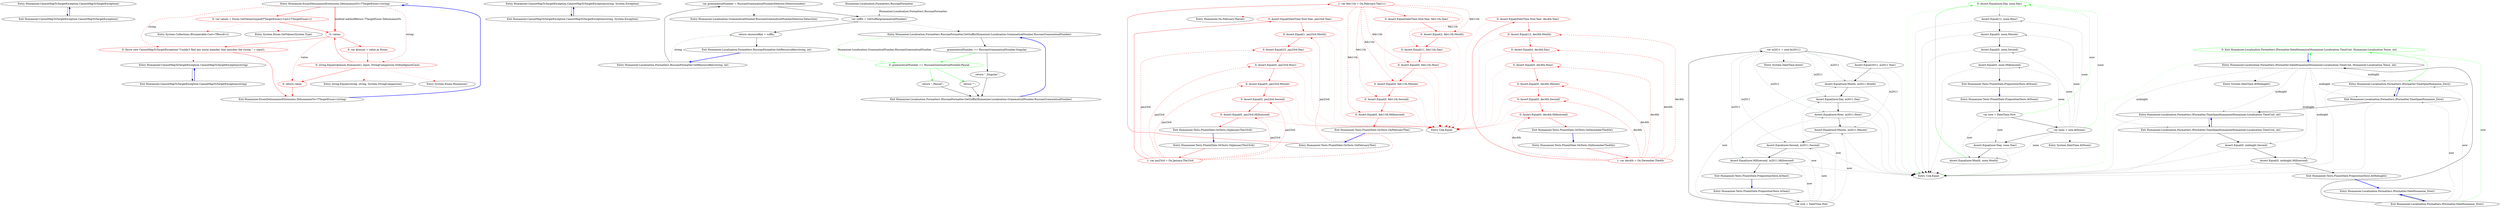 digraph  {
m0_13 [cluster="Humanizer.CannotMapToTargetException.CannotMapToTargetException()", file="EnumDehumanizeExtensions.cs", label="Entry Humanizer.CannotMapToTargetException.CannotMapToTargetException()", span="36-36"];
m0_14 [cluster="Humanizer.CannotMapToTargetException.CannotMapToTargetException()", file="EnumDehumanizeExtensions.cs", label="Exit Humanizer.CannotMapToTargetException.CannotMapToTargetException()", span="36-36"];
m0_0 [cluster="Humanizer.EnumDehumanizeExtensions.DehumanizeTo<TTargetEnum>(string)", file="EnumDehumanizeExtensions.cs", label="Entry Humanizer.EnumDehumanizeExtensions.DehumanizeTo<TTargetEnum>(string)", span="15-15"];
m0_1 [cluster="Humanizer.EnumDehumanizeExtensions.DehumanizeTo<TTargetEnum>(string)", color=red, community=0, file="EnumDehumanizeExtensions.cs", label="0: var values = Enum.GetValues(typeof(TTargetEnum)).Cast<TTargetEnum>()", span="18-18"];
m0_4 [cluster="Humanizer.EnumDehumanizeExtensions.DehumanizeTo<TTargetEnum>(string)", color=red, community=0, file="EnumDehumanizeExtensions.cs", label="0: string.Equals(@enum.Humanize(), input, StringComparison.OrdinalIgnoreCase)", span="23-23"];
m0_6 [cluster="Humanizer.EnumDehumanizeExtensions.DehumanizeTo<TTargetEnum>(string)", color=red, community=0, file="EnumDehumanizeExtensions.cs", label="0: throw new CannotMapToTargetException(''Couldn't find any enum member that matches the string '' + input);", span="27-27"];
m0_2 [cluster="Humanizer.EnumDehumanizeExtensions.DehumanizeTo<TTargetEnum>(string)", color=red, community=0, file="EnumDehumanizeExtensions.cs", label="0: values", span="20-20"];
m0_3 [cluster="Humanizer.EnumDehumanizeExtensions.DehumanizeTo<TTargetEnum>(string)", color=red, community=0, file="EnumDehumanizeExtensions.cs", label="0: var @enum = value as Enum", span="22-22"];
m0_5 [cluster="Humanizer.EnumDehumanizeExtensions.DehumanizeTo<TTargetEnum>(string)", color=red, community=0, file="EnumDehumanizeExtensions.cs", label="0: return value;", span="24-24"];
m0_7 [cluster="Humanizer.EnumDehumanizeExtensions.DehumanizeTo<TTargetEnum>(string)", file="EnumDehumanizeExtensions.cs", label="Exit Humanizer.EnumDehumanizeExtensions.DehumanizeTo<TTargetEnum>(string)", span="15-15"];
m0_16 [cluster="Humanizer.CannotMapToTargetException.CannotMapToTargetException(string, System.Exception)", file="EnumDehumanizeExtensions.cs", label="Entry Humanizer.CannotMapToTargetException.CannotMapToTargetException(string, System.Exception)", span="45-45"];
m0_17 [cluster="Humanizer.CannotMapToTargetException.CannotMapToTargetException(string, System.Exception)", file="EnumDehumanizeExtensions.cs", label="Exit Humanizer.CannotMapToTargetException.CannotMapToTargetException(string, System.Exception)", span="45-45"];
m0_8 [cluster="System.Enum.GetValues(System.Type)", file="EnumDehumanizeExtensions.cs", label="Entry System.Enum.GetValues(System.Type)", span="0-0"];
m0_9 [cluster="System.Collections.IEnumerable.Cast<TResult>()", file="EnumDehumanizeExtensions.cs", label="Entry System.Collections.IEnumerable.Cast<TResult>()", span="0-0"];
m0_10 [cluster="System.Enum.Humanize()", file="EnumDehumanizeExtensions.cs", label="Entry System.Enum.Humanize()", span="15-15"];
m0_12 [cluster="Humanizer.CannotMapToTargetException.CannotMapToTargetException(string)", file="EnumDehumanizeExtensions.cs", label="Entry Humanizer.CannotMapToTargetException.CannotMapToTargetException(string)", span="40-40"];
m0_15 [cluster="Humanizer.CannotMapToTargetException.CannotMapToTargetException(string)", file="EnumDehumanizeExtensions.cs", label="Exit Humanizer.CannotMapToTargetException.CannotMapToTargetException(string)", span="40-40"];
m0_11 [cluster="string.Equals(string, string, System.StringComparison)", file="EnumDehumanizeExtensions.cs", label="Entry string.Equals(string, string, System.StringComparison)", span="0-0"];
m1_7 [cluster="Humanizer.Localisation.GrammaticalNumber.RussianGrammaticalNumberDetector.Detect(int)", file="InTests.cs", label="Entry Humanizer.Localisation.GrammaticalNumber.RussianGrammaticalNumberDetector.Detect(int)", span="4-4"];
m1_2 [cluster="Humanizer.Localisation.Formatters.RussianFormatter.GetResourceKey(string, int)", file="InTests.cs", label="Entry Humanizer.Localisation.Formatters.RussianFormatter.GetResourceKey(string, int)", span="11-11"];
m1_4 [cluster="Humanizer.Localisation.Formatters.RussianFormatter.GetResourceKey(string, int)", file="InTests.cs", label="var suffix = GetSuffix(grammaticalNumber)", span="14-14"];
m1_3 [cluster="Humanizer.Localisation.Formatters.RussianFormatter.GetResourceKey(string, int)", file="InTests.cs", label="var grammaticalNumber = RussianGrammaticalNumberDetector.Detect(number)", span="13-13"];
m1_5 [cluster="Humanizer.Localisation.Formatters.RussianFormatter.GetResourceKey(string, int)", file="InTests.cs", label="return resourceKey + suffix;", span="15-15"];
m1_6 [cluster="Humanizer.Localisation.Formatters.RussianFormatter.GetResourceKey(string, int)", file="InTests.cs", label="Exit Humanizer.Localisation.Formatters.RussianFormatter.GetResourceKey(string, int)", span="11-11"];
m1_8 [cluster="Humanizer.Localisation.Formatters.RussianFormatter.GetSuffix(Humanizer.Localisation.GrammaticalNumber.RussianGrammaticalNumber)", file="InTests.cs", label="Entry Humanizer.Localisation.Formatters.RussianFormatter.GetSuffix(Humanizer.Localisation.GrammaticalNumber.RussianGrammaticalNumber)", span="18-18"];
m1_11 [cluster="Humanizer.Localisation.Formatters.RussianFormatter.GetSuffix(Humanizer.Localisation.GrammaticalNumber.RussianGrammaticalNumber)", color=green, community=0, file="InTests.cs", label="0: grammaticalNumber == RussianGrammaticalNumber.Paucal", span="22-22"];
m1_9 [cluster="Humanizer.Localisation.Formatters.RussianFormatter.GetSuffix(Humanizer.Localisation.GrammaticalNumber.RussianGrammaticalNumber)", file="InTests.cs", label="grammaticalNumber == RussianGrammaticalNumber.Singular", span="20-20"];
m1_12 [cluster="Humanizer.Localisation.Formatters.RussianFormatter.GetSuffix(Humanizer.Localisation.GrammaticalNumber.RussianGrammaticalNumber)", file="InTests.cs", label="return ''_Paucal'';", span="23-23"];
m1_13 [cluster="Humanizer.Localisation.Formatters.RussianFormatter.GetSuffix(Humanizer.Localisation.GrammaticalNumber.RussianGrammaticalNumber)", file="InTests.cs", label="return '''';", span="24-24"];
m1_10 [cluster="Humanizer.Localisation.Formatters.RussianFormatter.GetSuffix(Humanizer.Localisation.GrammaticalNumber.RussianGrammaticalNumber)", file="InTests.cs", label="return ''_Singular'';", span="21-21"];
m1_14 [cluster="Humanizer.Localisation.Formatters.RussianFormatter.GetSuffix(Humanizer.Localisation.GrammaticalNumber.RussianGrammaticalNumber)", file="InTests.cs", label="Exit Humanizer.Localisation.Formatters.RussianFormatter.GetSuffix(Humanizer.Localisation.GrammaticalNumber.RussianGrammaticalNumber)", span="18-18"];
m1_15 [file="InTests.cs", label="Humanizer.Localisation.Formatters.RussianFormatter", span=""];
m4_31 [cluster="Humanizer.On.February.The(int)", file="OnTests.cs", label="Entry Humanizer.On.February.The(int)", span="280-280"];
m4_10 [cluster="Unk.Equal", file="OnTests.cs", label="Entry Unk.Equal", span=""];
m4_0 [cluster="Humanizer.Tests.FluentDate.OnTests.OnJanuaryThe23rd()", file="OnTests.cs", label="Entry Humanizer.Tests.FluentDate.OnTests.OnJanuaryThe23rd()", span="8-8"];
m4_1 [cluster="Humanizer.Tests.FluentDate.OnTests.OnJanuaryThe23rd()", color=red, community=0, file="OnTests.cs", label="1: var jan23rd = On.January.The23rd", span="10-10"];
m4_2 [cluster="Humanizer.Tests.FluentDate.OnTests.OnJanuaryThe23rd()", color=red, community=0, file="OnTests.cs", label="0: Assert.Equal(DateTime.Now.Year, jan23rd.Year)", span="11-11"];
m4_3 [cluster="Humanizer.Tests.FluentDate.OnTests.OnJanuaryThe23rd()", color=red, community=0, file="OnTests.cs", label="0: Assert.Equal(1, jan23rd.Month)", span="12-12"];
m4_4 [cluster="Humanizer.Tests.FluentDate.OnTests.OnJanuaryThe23rd()", color=red, community=0, file="OnTests.cs", label="0: Assert.Equal(23, jan23rd.Day)", span="13-13"];
m4_5 [cluster="Humanizer.Tests.FluentDate.OnTests.OnJanuaryThe23rd()", color=red, community=0, file="OnTests.cs", label="0: Assert.Equal(0, jan23rd.Hour)", span="14-14"];
m4_6 [cluster="Humanizer.Tests.FluentDate.OnTests.OnJanuaryThe23rd()", color=red, community=0, file="OnTests.cs", label="0: Assert.Equal(0, jan23rd.Minute)", span="15-15"];
m4_7 [cluster="Humanizer.Tests.FluentDate.OnTests.OnJanuaryThe23rd()", color=red, community=0, file="OnTests.cs", label="0: Assert.Equal(0, jan23rd.Second)", span="16-16"];
m4_8 [cluster="Humanizer.Tests.FluentDate.OnTests.OnJanuaryThe23rd()", color=red, community=0, file="OnTests.cs", label="0: Assert.Equal(0, jan23rd.Millisecond)", span="17-17"];
m4_9 [cluster="Humanizer.Tests.FluentDate.OnTests.OnJanuaryThe23rd()", file="OnTests.cs", label="Exit Humanizer.Tests.FluentDate.OnTests.OnJanuaryThe23rd()", span="8-8"];
m4_11 [cluster="Humanizer.Tests.FluentDate.OnTests.OnDecemberThe4th()", file="OnTests.cs", label="Entry Humanizer.Tests.FluentDate.OnTests.OnDecemberThe4th()", span="21-21"];
m4_12 [cluster="Humanizer.Tests.FluentDate.OnTests.OnDecemberThe4th()", color=red, community=0, file="OnTests.cs", label="1: var dec4th = On.December.The4th", span="23-23"];
m4_13 [cluster="Humanizer.Tests.FluentDate.OnTests.OnDecemberThe4th()", color=red, community=0, file="OnTests.cs", label="0: Assert.Equal(DateTime.Now.Year, dec4th.Year)", span="24-24"];
m4_14 [cluster="Humanizer.Tests.FluentDate.OnTests.OnDecemberThe4th()", color=red, community=0, file="OnTests.cs", label="0: Assert.Equal(12, dec4th.Month)", span="25-25"];
m4_15 [cluster="Humanizer.Tests.FluentDate.OnTests.OnDecemberThe4th()", color=red, community=0, file="OnTests.cs", label="0: Assert.Equal(4, dec4th.Day)", span="26-26"];
m4_16 [cluster="Humanizer.Tests.FluentDate.OnTests.OnDecemberThe4th()", color=red, community=0, file="OnTests.cs", label="0: Assert.Equal(0, dec4th.Hour)", span="27-27"];
m4_17 [cluster="Humanizer.Tests.FluentDate.OnTests.OnDecemberThe4th()", color=red, community=0, file="OnTests.cs", label="0: Assert.Equal(0, dec4th.Minute)", span="28-28"];
m4_18 [cluster="Humanizer.Tests.FluentDate.OnTests.OnDecemberThe4th()", color=red, community=0, file="OnTests.cs", label="0: Assert.Equal(0, dec4th.Second)", span="29-29"];
m4_19 [cluster="Humanizer.Tests.FluentDate.OnTests.OnDecemberThe4th()", color=red, community=0, file="OnTests.cs", label="0: Assert.Equal(0, dec4th.Millisecond)", span="30-30"];
m4_20 [cluster="Humanizer.Tests.FluentDate.OnTests.OnDecemberThe4th()", file="OnTests.cs", label="Exit Humanizer.Tests.FluentDate.OnTests.OnDecemberThe4th()", span="21-21"];
m4_21 [cluster="Humanizer.Tests.FluentDate.OnTests.OnFebruaryThe()", file="OnTests.cs", label="Entry Humanizer.Tests.FluentDate.OnTests.OnFebruaryThe()", span="34-34"];
m4_22 [cluster="Humanizer.Tests.FluentDate.OnTests.OnFebruaryThe()", color=red, community=0, file="OnTests.cs", label="1: var feb11th = On.February.The(11)", span="36-36"];
m4_23 [cluster="Humanizer.Tests.FluentDate.OnTests.OnFebruaryThe()", color=red, community=0, file="OnTests.cs", label="0: Assert.Equal(DateTime.Now.Year, feb11th.Year)", span="37-37"];
m4_24 [cluster="Humanizer.Tests.FluentDate.OnTests.OnFebruaryThe()", color=red, community=0, file="OnTests.cs", label="0: Assert.Equal(2, feb11th.Month)", span="38-38"];
m4_25 [cluster="Humanizer.Tests.FluentDate.OnTests.OnFebruaryThe()", color=red, community=0, file="OnTests.cs", label="0: Assert.Equal(11, feb11th.Day)", span="39-39"];
m4_26 [cluster="Humanizer.Tests.FluentDate.OnTests.OnFebruaryThe()", color=red, community=0, file="OnTests.cs", label="0: Assert.Equal(0, feb11th.Hour)", span="40-40"];
m4_27 [cluster="Humanizer.Tests.FluentDate.OnTests.OnFebruaryThe()", color=red, community=0, file="OnTests.cs", label="0: Assert.Equal(0, feb11th.Minute)", span="41-41"];
m4_28 [cluster="Humanizer.Tests.FluentDate.OnTests.OnFebruaryThe()", color=red, community=0, file="OnTests.cs", label="0: Assert.Equal(0, feb11th.Second)", span="42-42"];
m4_29 [cluster="Humanizer.Tests.FluentDate.OnTests.OnFebruaryThe()", color=red, community=0, file="OnTests.cs", label="0: Assert.Equal(0, feb11th.Millisecond)", span="43-43"];
m4_30 [cluster="Humanizer.Tests.FluentDate.OnTests.OnFebruaryThe()", file="OnTests.cs", label="Exit Humanizer.Tests.FluentDate.OnTests.OnFebruaryThe()", span="34-34"];
m5_36 [cluster="System.DateTime.In(int)", file="PrepositionTests.cs", label="Entry System.DateTime.In(int)", span="36-36"];
m5_25 [cluster="Humanizer.Tests.FluentDate.PrepositionTests.InYear()", file="PrepositionTests.cs", label="Entry Humanizer.Tests.FluentDate.PrepositionTests.InYear()", span="36-36"];
m5_29 [cluster="Humanizer.Tests.FluentDate.PrepositionTests.InYear()", file="PrepositionTests.cs", label="Assert.Equal(now.Month, in2011.Month)", span="41-41"];
m5_30 [cluster="Humanizer.Tests.FluentDate.PrepositionTests.InYear()", file="PrepositionTests.cs", label="Assert.Equal(now.Day, in2011.Day)", span="42-42"];
m5_31 [cluster="Humanizer.Tests.FluentDate.PrepositionTests.InYear()", file="PrepositionTests.cs", label="Assert.Equal(now.Hour, in2011.Hour)", span="43-43"];
m5_32 [cluster="Humanizer.Tests.FluentDate.PrepositionTests.InYear()", file="PrepositionTests.cs", label="Assert.Equal(now.Minute, in2011.Minute)", span="44-44"];
m5_33 [cluster="Humanizer.Tests.FluentDate.PrepositionTests.InYear()", file="PrepositionTests.cs", label="Assert.Equal(now.Second, in2011.Second)", span="45-45"];
m5_34 [cluster="Humanizer.Tests.FluentDate.PrepositionTests.InYear()", file="PrepositionTests.cs", label="Assert.Equal(now.Millisecond, in2011.Millisecond)", span="46-46"];
m5_28 [cluster="Humanizer.Tests.FluentDate.PrepositionTests.InYear()", file="PrepositionTests.cs", label="Assert.Equal(2011, in2011.Year)", span="40-40"];
m5_26 [cluster="Humanizer.Tests.FluentDate.PrepositionTests.InYear()", file="PrepositionTests.cs", label="var now = DateTime.Now", span="38-38"];
m5_27 [cluster="Humanizer.Tests.FluentDate.PrepositionTests.InYear()", file="PrepositionTests.cs", label="var in2011 = now.In(2011)", span="39-39"];
m5_35 [cluster="Humanizer.Tests.FluentDate.PrepositionTests.InYear()", file="PrepositionTests.cs", label="Exit Humanizer.Tests.FluentDate.PrepositionTests.InYear()", span="36-36"];
m5_0 [cluster="Humanizer.Localisation.Formatters.IFormatter.DateHumanize_Now()", file="PrepositionTests.cs", label="Entry Humanizer.Localisation.Formatters.IFormatter.DateHumanize_Now()", span="13-13"];
m5_3 [cluster="Humanizer.Localisation.Formatters.IFormatter.DateHumanize(Humanizer.Localisation.TimeUnit, Humanizer.Localisation.Tense, int)", color=green, community=0, file="PrepositionTests.cs", label="0: Exit Humanizer.Localisation.Formatters.IFormatter.DateHumanize(Humanizer.Localisation.TimeUnit, Humanizer.Localisation.Tense, int)", span="22-22"];
m5_1 [cluster="Humanizer.Localisation.Formatters.IFormatter.DateHumanize_Now()", file="PrepositionTests.cs", label="Exit Humanizer.Localisation.Formatters.IFormatter.DateHumanize_Now()", span="13-13"];
m5_2 [cluster="Humanizer.Localisation.Formatters.IFormatter.DateHumanize(Humanizer.Localisation.TimeUnit, Humanizer.Localisation.Tense, int)", file="PrepositionTests.cs", label="Entry Humanizer.Localisation.Formatters.IFormatter.DateHumanize(Humanizer.Localisation.TimeUnit, Humanizer.Localisation.Tense, int)", span="22-22"];
m5_4 [cluster="Humanizer.Localisation.Formatters.IFormatter.TimeSpanHumanize_Zero()", file="PrepositionTests.cs", label="Entry Humanizer.Localisation.Formatters.IFormatter.TimeSpanHumanize_Zero()", span="28-28"];
m5_5 [cluster="Humanizer.Localisation.Formatters.IFormatter.TimeSpanHumanize_Zero()", file="PrepositionTests.cs", label="Exit Humanizer.Localisation.Formatters.IFormatter.TimeSpanHumanize_Zero()", span="28-28"];
m5_6 [cluster="Humanizer.Localisation.Formatters.IFormatter.TimeSpanHumanize(Humanizer.Localisation.TimeUnit, int)", file="PrepositionTests.cs", label="Entry Humanizer.Localisation.Formatters.IFormatter.TimeSpanHumanize(Humanizer.Localisation.TimeUnit, int)", span="36-36"];
m5_7 [cluster="Humanizer.Localisation.Formatters.IFormatter.TimeSpanHumanize(Humanizer.Localisation.TimeUnit, int)", file="PrepositionTests.cs", label="Exit Humanizer.Localisation.Formatters.IFormatter.TimeSpanHumanize(Humanizer.Localisation.TimeUnit, int)", span="36-36"];
m5_8 [cluster="Humanizer.Tests.FluentDate.PrepositionTests.AtMidnight()", file="PrepositionTests.cs", label="Assert.Equal(0, midnight.Second)", span="17-17"];
m5_9 [cluster="Humanizer.Tests.FluentDate.PrepositionTests.AtMidnight()", file="PrepositionTests.cs", label="Assert.Equal(0, midnight.Millisecond)", span="18-18"];
m5_10 [cluster="Humanizer.Tests.FluentDate.PrepositionTests.AtMidnight()", file="PrepositionTests.cs", label="Exit Humanizer.Tests.FluentDate.PrepositionTests.AtMidnight()", span="8-8"];
m5_24 [cluster="System.DateTime.AtNoon()", file="PrepositionTests.cs", label="Entry System.DateTime.AtNoon()", span="25-25"];
m5_12 [cluster="Unk.Equal", file="PrepositionTests.cs", label="Entry Unk.Equal", span=""];
m5_13 [cluster="Humanizer.Tests.FluentDate.PrepositionTests.AtNoon()", file="PrepositionTests.cs", label="Entry Humanizer.Tests.FluentDate.PrepositionTests.AtNoon()", span="22-22"];
m5_18 [cluster="Humanizer.Tests.FluentDate.PrepositionTests.AtNoon()", color=green, community=0, file="PrepositionTests.cs", label="0: Assert.Equal(now.Day, noon.Day)", span="28-28"];
m5_14 [cluster="Humanizer.Tests.FluentDate.PrepositionTests.AtNoon()", file="PrepositionTests.cs", label="var now = DateTime.Now", span="24-24"];
m5_15 [cluster="Humanizer.Tests.FluentDate.PrepositionTests.AtNoon()", file="PrepositionTests.cs", label="var noon = now.AtNoon()", span="25-25"];
m5_17 [cluster="Humanizer.Tests.FluentDate.PrepositionTests.AtNoon()", file="PrepositionTests.cs", label="Assert.Equal(now.Month, noon.Month)", span="27-27"];
m5_19 [cluster="Humanizer.Tests.FluentDate.PrepositionTests.AtNoon()", file="PrepositionTests.cs", label="Assert.Equal(12, noon.Hour)", span="29-29"];
m5_16 [cluster="Humanizer.Tests.FluentDate.PrepositionTests.AtNoon()", file="PrepositionTests.cs", label="Assert.Equal(now.Year, noon.Year)", span="26-26"];
m5_20 [cluster="Humanizer.Tests.FluentDate.PrepositionTests.AtNoon()", file="PrepositionTests.cs", label="Assert.Equal(0, noon.Minute)", span="30-30"];
m5_21 [cluster="Humanizer.Tests.FluentDate.PrepositionTests.AtNoon()", file="PrepositionTests.cs", label="Assert.Equal(0, noon.Second)", span="31-31"];
m5_22 [cluster="Humanizer.Tests.FluentDate.PrepositionTests.AtNoon()", file="PrepositionTests.cs", label="Assert.Equal(0, noon.Millisecond)", span="32-32"];
m5_23 [cluster="Humanizer.Tests.FluentDate.PrepositionTests.AtNoon()", file="PrepositionTests.cs", label="Exit Humanizer.Tests.FluentDate.PrepositionTests.AtNoon()", span="22-22"];
m5_11 [cluster="System.DateTime.AtMidnight()", file="PrepositionTests.cs", label="Entry System.DateTime.AtMidnight()", span="15-15"];
m0_13 -> m0_14  [key=0, style=solid];
m0_14 -> m0_13  [color=blue, key=0, style=bold];
m0_0 -> m0_1  [color=red, key=0, style=solid];
m0_0 -> m0_4  [color=red, key=1, label=string, style=dashed];
m0_0 -> m0_6  [color=red, key=1, label=string, style=dashed];
m0_0 -> m0_2  [color=red, key=3, label="method methodReturn TTargetEnum DehumanizeTo", style=bold];
m0_1 -> m0_2  [color=red, key=0, style=solid];
m0_1 -> m0_8  [color=red, key=2, style=dotted];
m0_1 -> m0_9  [color=red, key=2, style=dotted];
m0_4 -> m0_5  [color=red, key=0, style=solid];
m0_4 -> m0_2  [color=red, key=0, style=solid];
m0_4 -> m0_10  [color=red, key=2, style=dotted];
m0_4 -> m0_11  [color=red, key=2, style=dotted];
m0_6 -> m0_7  [color=red, key=0, style=solid];
m0_6 -> m0_12  [color=red, key=2, style=dotted];
m0_2 -> m0_3  [color=red, key=0, style=solid];
m0_2 -> m0_6  [color=red, key=0, style=solid];
m0_2 -> m0_5  [color=red, key=1, label=value, style=dashed];
m0_3 -> m0_4  [color=red, key=0, style=solid];
m0_5 -> m0_7  [color=red, key=0, style=solid];
m0_7 -> m0_0  [color=blue, key=0, style=bold];
m0_16 -> m0_17  [key=0, style=solid];
m0_17 -> m0_16  [color=blue, key=0, style=bold];
m0_12 -> m0_15  [key=0, style=solid];
m0_15 -> m0_12  [color=blue, key=0, style=bold];
m1_2 -> m1_3  [key=0, style=solid];
m1_2 -> m1_5  [color=darkseagreen4, key=1, label=string, style=dashed];
m1_4 -> m1_8  [key=2, style=dotted];
m1_4 -> m1_5  [key=0, style=solid];
m1_3 -> m1_4  [key=0, style=solid];
m1_3 -> m1_7  [key=2, style=dotted];
m1_5 -> m1_6  [key=0, style=solid];
m1_6 -> m1_2  [color=blue, key=0, style=bold];
m1_8 -> m1_11  [color=green, key=1, label="Humanizer.Localisation.GrammaticalNumber.RussianGrammaticalNumber", style=dashed];
m1_8 -> m1_9  [key=0, style=solid];
m1_11 -> m1_12  [color=green, key=0, style=solid];
m1_11 -> m1_13  [color=green, key=0, style=solid];
m1_9 -> m1_11  [color=green, key=0, style=solid];
m1_9 -> m1_10  [key=0, style=solid];
m1_12 -> m1_14  [key=0, style=solid];
m1_13 -> m1_14  [key=0, style=solid];
m1_10 -> m1_14  [key=0, style=solid];
m1_14 -> m1_8  [color=blue, key=0, style=bold];
m1_15 -> m1_4  [color=darkseagreen4, key=1, label="Humanizer.Localisation.Formatters.RussianFormatter", style=dashed];
m4_0 -> m4_1  [color=red, key=0, style=solid];
m4_1 -> m4_2  [color=red, key=0, style=solid];
m4_1 -> m4_3  [color=red, key=1, label=jan23rd, style=dashed];
m4_1 -> m4_4  [color=red, key=1, label=jan23rd, style=dashed];
m4_1 -> m4_5  [color=red, key=1, label=jan23rd, style=dashed];
m4_1 -> m4_6  [color=red, key=1, label=jan23rd, style=dashed];
m4_1 -> m4_7  [color=red, key=1, label=jan23rd, style=dashed];
m4_1 -> m4_8  [color=red, key=1, label=jan23rd, style=dashed];
m4_2 -> m4_3  [color=red, key=0, style=solid];
m4_2 -> m4_10  [color=red, key=2, style=dotted];
m4_3 -> m4_4  [color=red, key=0, style=solid];
m4_3 -> m4_10  [color=red, key=2, style=dotted];
m4_4 -> m4_5  [color=red, key=0, style=solid];
m4_4 -> m4_10  [color=red, key=2, style=dotted];
m4_5 -> m4_6  [color=red, key=0, style=solid];
m4_5 -> m4_10  [color=red, key=2, style=dotted];
m4_6 -> m4_7  [color=red, key=0, style=solid];
m4_6 -> m4_10  [color=red, key=2, style=dotted];
m4_7 -> m4_8  [color=red, key=0, style=solid];
m4_7 -> m4_10  [color=red, key=2, style=dotted];
m4_8 -> m4_9  [color=red, key=0, style=solid];
m4_8 -> m4_10  [color=red, key=2, style=dotted];
m4_9 -> m4_0  [color=blue, key=0, style=bold];
m4_11 -> m4_12  [color=red, key=0, style=solid];
m4_12 -> m4_13  [color=red, key=0, style=solid];
m4_12 -> m4_14  [color=red, key=1, label=dec4th, style=dashed];
m4_12 -> m4_15  [color=red, key=1, label=dec4th, style=dashed];
m4_12 -> m4_16  [color=red, key=1, label=dec4th, style=dashed];
m4_12 -> m4_17  [color=red, key=1, label=dec4th, style=dashed];
m4_12 -> m4_18  [color=red, key=1, label=dec4th, style=dashed];
m4_12 -> m4_19  [color=red, key=1, label=dec4th, style=dashed];
m4_13 -> m4_14  [color=red, key=0, style=solid];
m4_13 -> m4_10  [color=red, key=2, style=dotted];
m4_14 -> m4_15  [color=red, key=0, style=solid];
m4_14 -> m4_10  [color=red, key=2, style=dotted];
m4_15 -> m4_16  [color=red, key=0, style=solid];
m4_15 -> m4_10  [color=red, key=2, style=dotted];
m4_16 -> m4_17  [color=red, key=0, style=solid];
m4_16 -> m4_10  [color=red, key=2, style=dotted];
m4_17 -> m4_18  [color=red, key=0, style=solid];
m4_17 -> m4_10  [color=red, key=2, style=dotted];
m4_18 -> m4_19  [color=red, key=0, style=solid];
m4_18 -> m4_10  [color=red, key=2, style=dotted];
m4_19 -> m4_20  [color=red, key=0, style=solid];
m4_19 -> m4_10  [color=red, key=2, style=dotted];
m4_20 -> m4_11  [color=blue, key=0, style=bold];
m4_21 -> m4_22  [color=red, key=0, style=solid];
m4_22 -> m4_23  [color=red, key=0, style=solid];
m4_22 -> m4_31  [color=red, key=2, style=dotted];
m4_22 -> m4_24  [color=red, key=1, label=feb11th, style=dashed];
m4_22 -> m4_25  [color=red, key=1, label=feb11th, style=dashed];
m4_22 -> m4_26  [color=red, key=1, label=feb11th, style=dashed];
m4_22 -> m4_27  [color=red, key=1, label=feb11th, style=dashed];
m4_22 -> m4_28  [color=red, key=1, label=feb11th, style=dashed];
m4_22 -> m4_29  [color=red, key=1, label=feb11th, style=dashed];
m4_23 -> m4_24  [color=red, key=0, style=solid];
m4_23 -> m4_10  [color=red, key=2, style=dotted];
m4_24 -> m4_25  [color=red, key=0, style=solid];
m4_24 -> m4_10  [color=red, key=2, style=dotted];
m4_25 -> m4_26  [color=red, key=0, style=solid];
m4_25 -> m4_10  [color=red, key=2, style=dotted];
m4_26 -> m4_27  [color=red, key=0, style=solid];
m4_26 -> m4_10  [color=red, key=2, style=dotted];
m4_27 -> m4_28  [color=red, key=0, style=solid];
m4_27 -> m4_10  [color=red, key=2, style=dotted];
m4_28 -> m4_29  [color=red, key=0, style=solid];
m4_28 -> m4_10  [color=red, key=2, style=dotted];
m4_29 -> m4_30  [color=red, key=0, style=solid];
m4_29 -> m4_10  [color=red, key=2, style=dotted];
m4_30 -> m4_21  [color=blue, key=0, style=bold];
m5_25 -> m5_26  [key=0, style=solid];
m5_29 -> m5_12  [key=2, style=dotted];
m5_29 -> m5_30  [key=0, style=solid];
m5_30 -> m5_12  [key=2, style=dotted];
m5_30 -> m5_31  [key=0, style=solid];
m5_31 -> m5_12  [key=2, style=dotted];
m5_31 -> m5_32  [key=0, style=solid];
m5_32 -> m5_12  [key=2, style=dotted];
m5_32 -> m5_33  [key=0, style=solid];
m5_33 -> m5_12  [key=2, style=dotted];
m5_33 -> m5_34  [key=0, style=solid];
m5_34 -> m5_12  [key=2, style=dotted];
m5_34 -> m5_35  [key=0, style=solid];
m5_28 -> m5_12  [key=2, style=dotted];
m5_28 -> m5_29  [key=0, style=solid];
m5_26 -> m5_29  [color=darkseagreen4, key=1, label=now, style=dashed];
m5_26 -> m5_30  [color=darkseagreen4, key=1, label=now, style=dashed];
m5_26 -> m5_31  [color=darkseagreen4, key=1, label=now, style=dashed];
m5_26 -> m5_32  [color=darkseagreen4, key=1, label=now, style=dashed];
m5_26 -> m5_33  [color=darkseagreen4, key=1, label=now, style=dashed];
m5_26 -> m5_34  [color=darkseagreen4, key=1, label=now, style=dashed];
m5_26 -> m5_27  [key=0, style=solid];
m5_27 -> m5_29  [color=darkseagreen4, key=1, label=in2011, style=dashed];
m5_27 -> m5_30  [color=darkseagreen4, key=1, label=in2011, style=dashed];
m5_27 -> m5_31  [color=darkseagreen4, key=1, label=in2011, style=dashed];
m5_27 -> m5_32  [color=darkseagreen4, key=1, label=in2011, style=dashed];
m5_27 -> m5_33  [color=darkseagreen4, key=1, label=in2011, style=dashed];
m5_27 -> m5_34  [color=darkseagreen4, key=1, label=in2011, style=dashed];
m5_27 -> m5_28  [key=0, style=solid];
m5_27 -> m5_36  [key=2, style=dotted];
m5_35 -> m5_25  [color=blue, key=0, style=bold];
m5_0 -> m5_1  [key=0, style=solid];
m5_3 -> m5_4  [color=green, key=0, style=solid];
m5_3 -> m5_12  [color=green, key=2, style=dotted];
m5_3 -> m5_2  [color=blue, key=0, style=bold];
m5_1 -> m5_3  [color=green, key=1, label=now, style=dashed];
m5_1 -> m5_2  [key=0, style=solid];
m5_1 -> m5_4  [color=darkseagreen4, key=1, label=now, style=dashed];
m5_1 -> m5_5  [color=darkseagreen4, key=1, label=now, style=dashed];
m5_1 -> m5_0  [color=blue, key=0, style=bold];
m5_2 -> m5_3  [color=green, key=0, style=solid];
m5_2 -> m5_11  [key=2, style=dotted];
m5_2 -> m5_4  [color=darkseagreen4, key=1, label=midnight, style=dashed];
m5_2 -> m5_5  [color=darkseagreen4, key=1, label=midnight, style=dashed];
m5_2 -> m5_6  [color=darkseagreen4, key=1, label=midnight, style=dashed];
m5_2 -> m5_7  [color=darkseagreen4, key=1, label=midnight, style=dashed];
m5_2 -> m5_8  [color=darkseagreen4, key=1, label=midnight, style=dashed];
m5_2 -> m5_9  [color=darkseagreen4, key=1, label=midnight, style=dashed];
m5_4 -> m5_5  [key=0, style=solid];
m5_4 -> m5_12  [key=2, style=dotted];
m5_5 -> m5_12  [key=2, style=dotted];
m5_5 -> m5_6  [key=0, style=solid];
m5_5 -> m5_4  [color=blue, key=0, style=bold];
m5_6 -> m5_12  [key=2, style=dotted];
m5_6 -> m5_7  [key=0, style=solid];
m5_7 -> m5_12  [key=2, style=dotted];
m5_7 -> m5_8  [key=0, style=solid];
m5_7 -> m5_6  [color=blue, key=0, style=bold];
m5_8 -> m5_12  [key=2, style=dotted];
m5_8 -> m5_9  [key=0, style=solid];
m5_9 -> m5_12  [key=2, style=dotted];
m5_9 -> m5_10  [key=0, style=solid];
m5_10 -> m5_0  [color=blue, key=0, style=bold];
m5_13 -> m5_14  [key=0, style=solid];
m5_18 -> m5_19  [color=green, key=0, style=solid];
m5_18 -> m5_12  [color=green, key=2, style=dotted];
m5_14 -> m5_18  [color=green, key=1, label=now, style=dashed];
m5_14 -> m5_15  [key=0, style=solid];
m5_14 -> m5_16  [color=darkseagreen4, key=1, label=now, style=dashed];
m5_14 -> m5_17  [color=darkseagreen4, key=1, label=now, style=dashed];
m5_15 -> m5_18  [color=green, key=1, label=noon, style=dashed];
m5_15 -> m5_16  [key=0, style=solid];
m5_15 -> m5_24  [key=2, style=dotted];
m5_15 -> m5_17  [color=darkseagreen4, key=1, label=noon, style=dashed];
m5_15 -> m5_19  [color=darkseagreen4, key=1, label=noon, style=dashed];
m5_15 -> m5_20  [color=darkseagreen4, key=1, label=noon, style=dashed];
m5_15 -> m5_21  [color=darkseagreen4, key=1, label=noon, style=dashed];
m5_15 -> m5_22  [color=darkseagreen4, key=1, label=noon, style=dashed];
m5_17 -> m5_18  [color=green, key=0, style=solid];
m5_17 -> m5_12  [key=2, style=dotted];
m5_19 -> m5_12  [key=2, style=dotted];
m5_19 -> m5_20  [key=0, style=solid];
m5_16 -> m5_12  [key=2, style=dotted];
m5_16 -> m5_17  [key=0, style=solid];
m5_20 -> m5_12  [key=2, style=dotted];
m5_20 -> m5_21  [key=0, style=solid];
m5_21 -> m5_12  [key=2, style=dotted];
m5_21 -> m5_22  [key=0, style=solid];
m5_22 -> m5_12  [key=2, style=dotted];
m5_22 -> m5_23  [key=0, style=solid];
m5_23 -> m5_13  [color=blue, key=0, style=bold];
}

